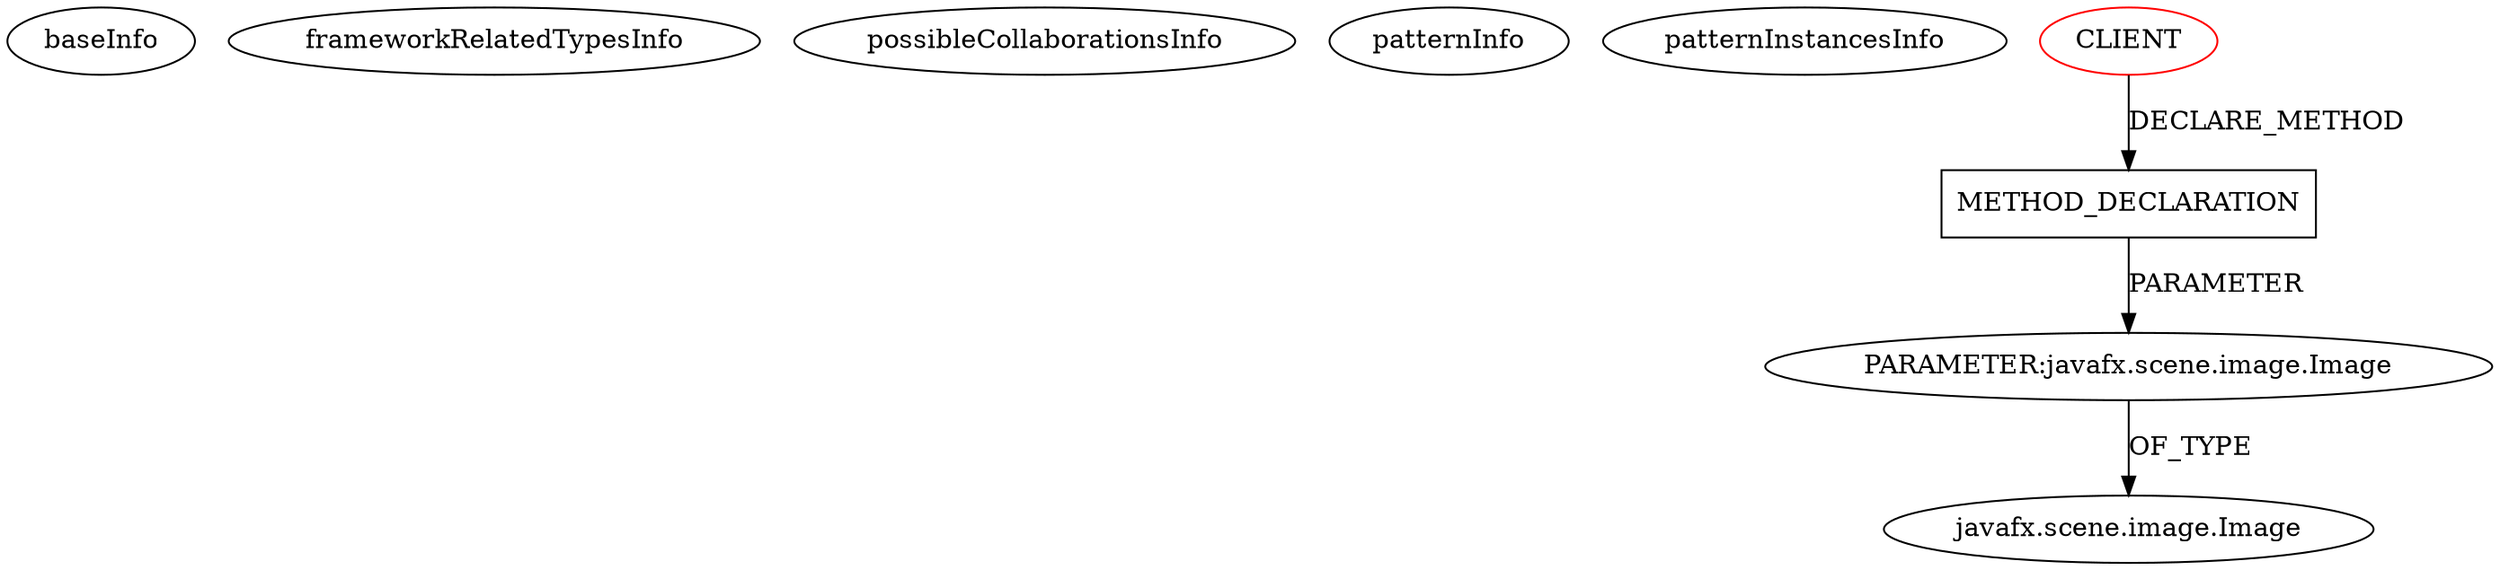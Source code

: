digraph {
baseInfo[graphId=4395,category="pattern",isAnonymous=false,possibleRelation=false]
frameworkRelatedTypesInfo[]
possibleCollaborationsInfo[]
patternInfo[frequency=2.0,patternRootClient=0]
patternInstancesInfo[0="aglassman-java-design-pattern-examples~/aglassman-java-design-pattern-examples/java-design-pattern-examples-master/design-patterns/src/main/java/designpatterns/prototype/toolbar/PrototypeToolbar.java~PrototypeToolbar~1739",1="youseke-digitalclock~/youseke-digitalclock/digitalclock-master/src/puzzlewithtimer/controller/FXMLController.java~FXMLController~4893"]
3[label="PARAMETER:javafx.scene.image.Image",vertexType="PARAMETER_DECLARATION",isFrameworkType=false]
2[label="METHOD_DECLARATION",vertexType="CLIENT_METHOD_DECLARATION",isFrameworkType=false,shape=box]
0[label="CLIENT",vertexType="ROOT_CLIENT_CLASS_DECLARATION",isFrameworkType=false,color=red]
4[label="javafx.scene.image.Image",vertexType="FRAMEWORK_CLASS_TYPE",isFrameworkType=false]
3->4[label="OF_TYPE"]
2->3[label="PARAMETER"]
0->2[label="DECLARE_METHOD"]
}
